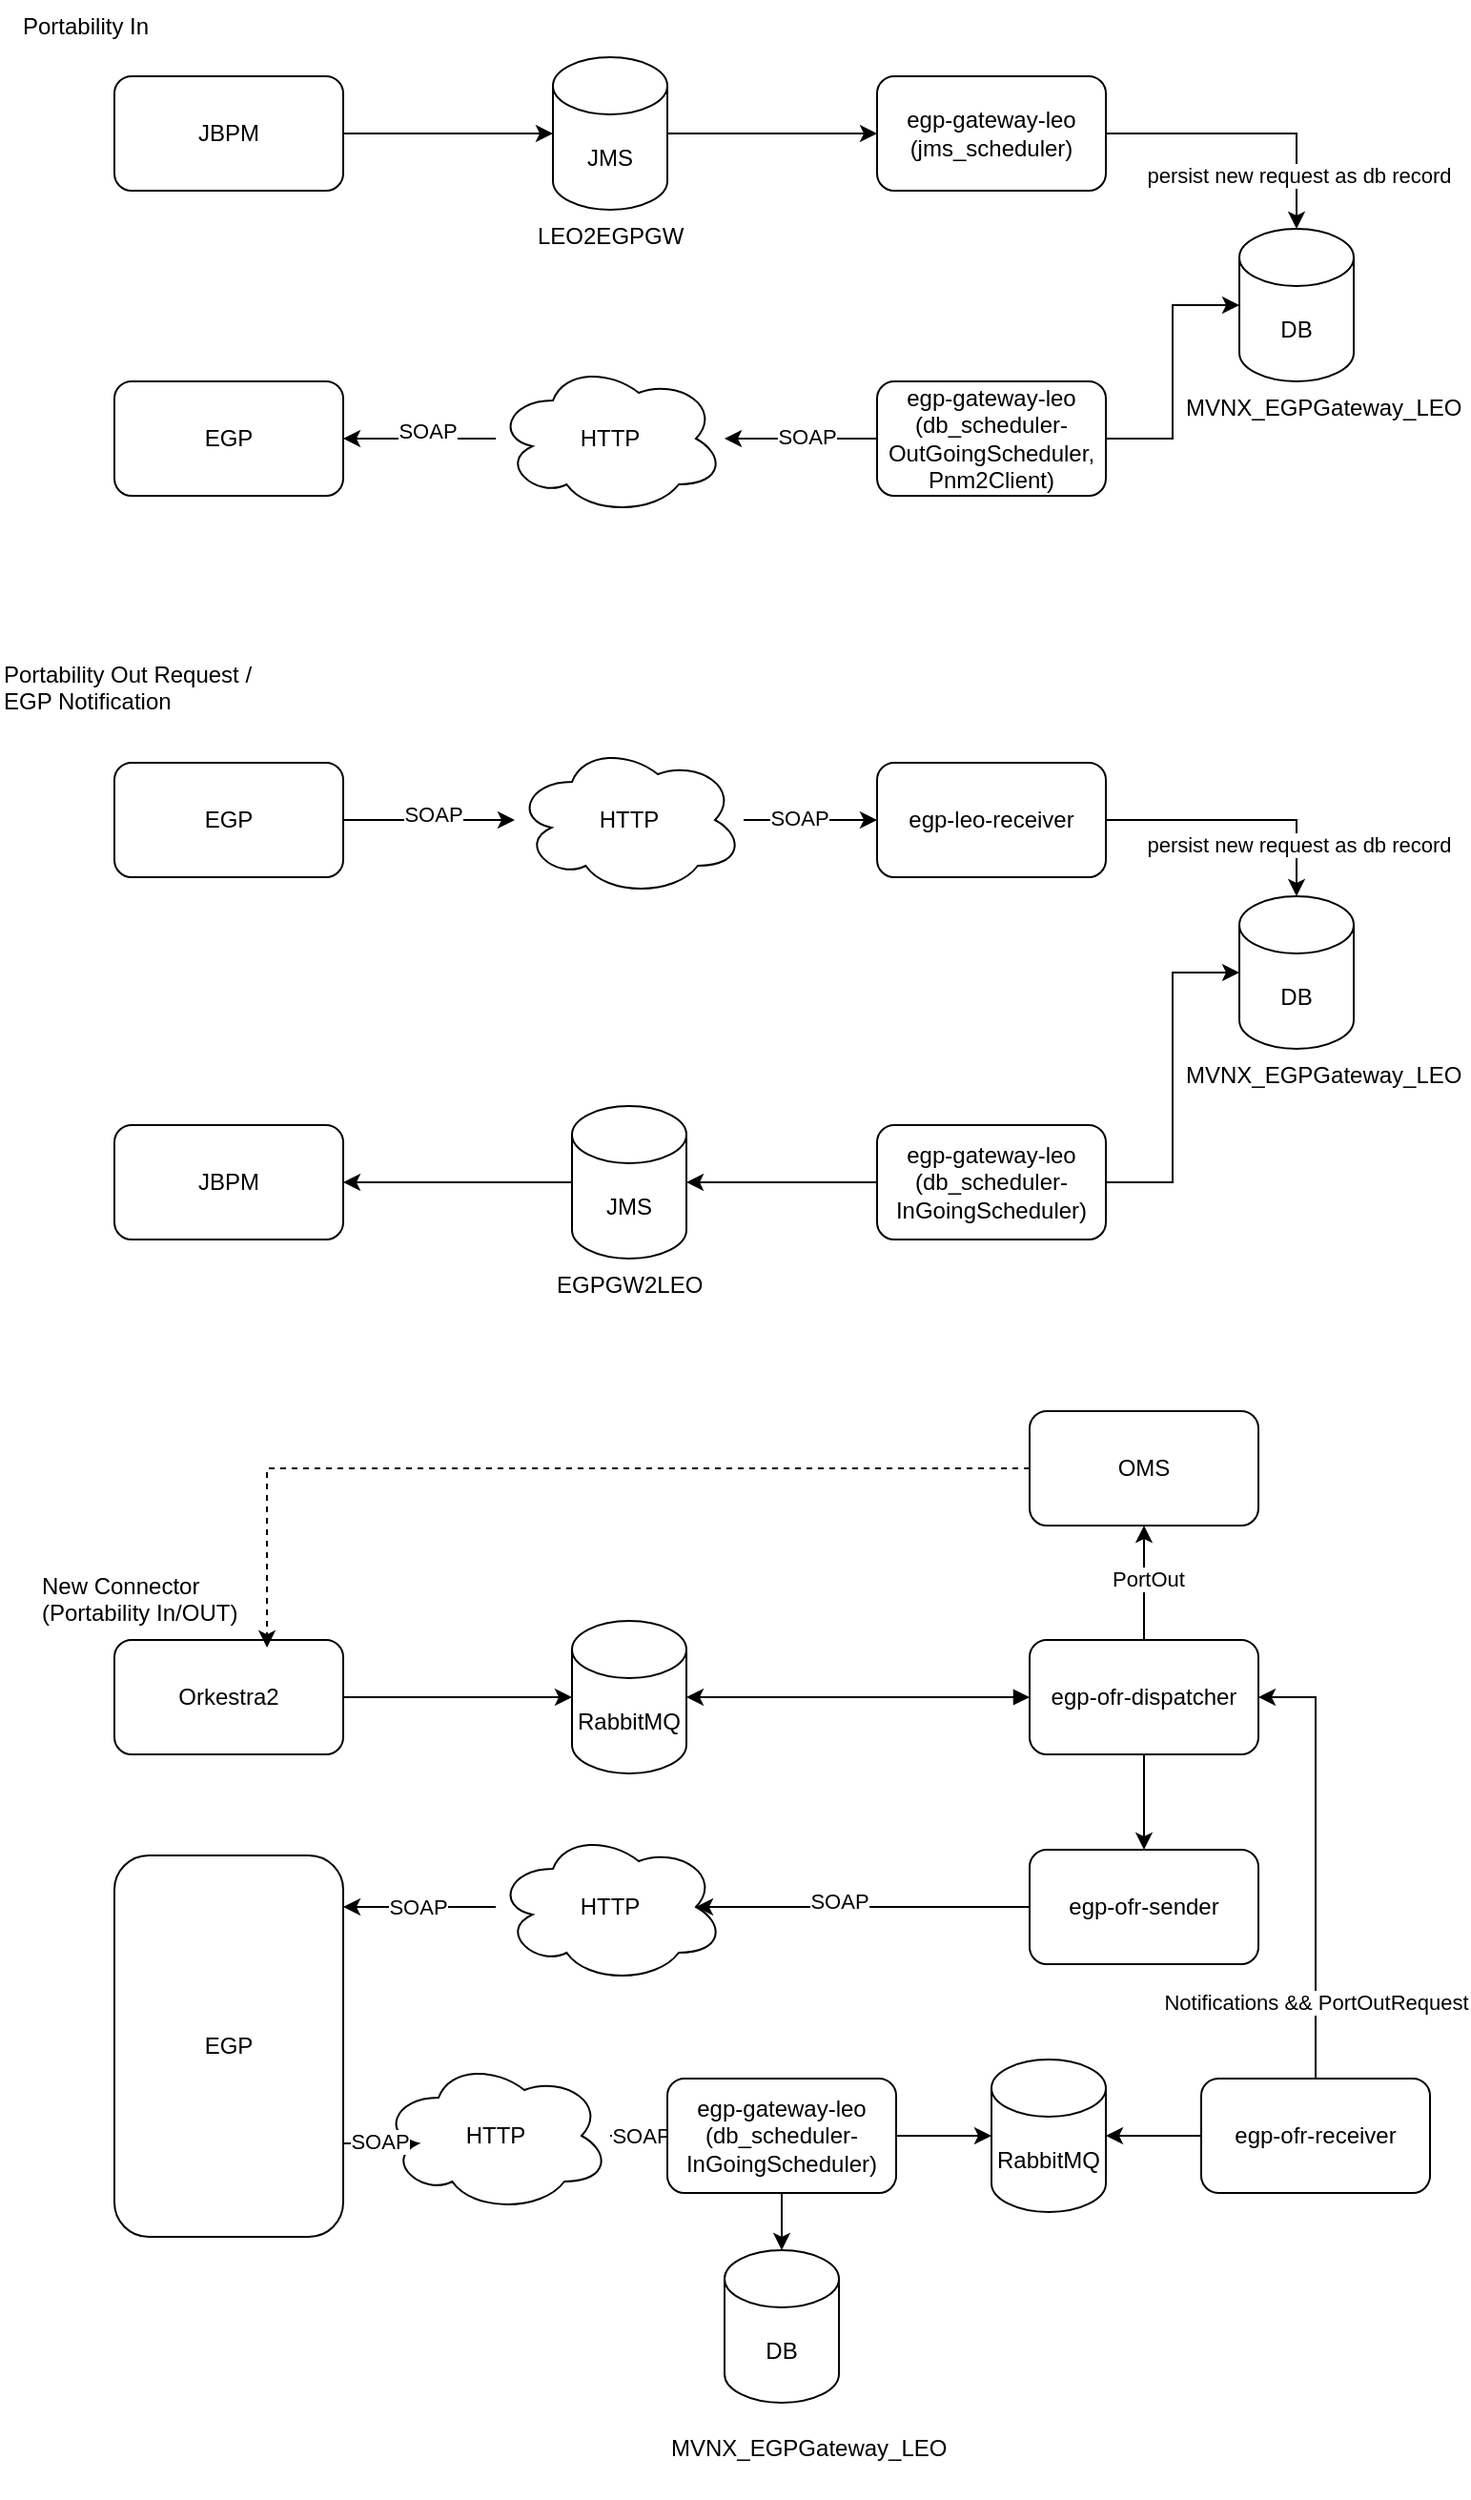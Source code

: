 <mxfile version="26.0.7">
  <diagram name="Page-1" id="5Ahqn0ekDq6RhNgRVWKr">
    <mxGraphModel dx="1114" dy="566" grid="1" gridSize="10" guides="1" tooltips="1" connect="1" arrows="1" fold="1" page="1" pageScale="1" pageWidth="850" pageHeight="1100" math="0" shadow="0">
      <root>
        <mxCell id="0" />
        <mxCell id="1" parent="0" />
        <mxCell id="V10p7NPH3IdZ2VYlMfJc-1" value="JBPM" style="rounded=1;whiteSpace=wrap;html=1;" vertex="1" parent="1">
          <mxGeometry x="80" y="60" width="120" height="60" as="geometry" />
        </mxCell>
        <mxCell id="V10p7NPH3IdZ2VYlMfJc-10" style="edgeStyle=orthogonalEdgeStyle;rounded=0;orthogonalLoop=1;jettySize=auto;html=1;" edge="1" parent="1" source="V10p7NPH3IdZ2VYlMfJc-2" target="V10p7NPH3IdZ2VYlMfJc-6">
          <mxGeometry relative="1" as="geometry" />
        </mxCell>
        <mxCell id="V10p7NPH3IdZ2VYlMfJc-11" value="persist new request as db record" style="edgeLabel;html=1;align=center;verticalAlign=middle;resizable=0;points=[];" vertex="1" connectable="0" parent="V10p7NPH3IdZ2VYlMfJc-10">
          <mxGeometry x="0.627" y="1" relative="1" as="geometry">
            <mxPoint as="offset" />
          </mxGeometry>
        </mxCell>
        <mxCell id="V10p7NPH3IdZ2VYlMfJc-2" value="egp-gateway-leo (jms_scheduler)" style="rounded=1;whiteSpace=wrap;html=1;" vertex="1" parent="1">
          <mxGeometry x="480" y="60" width="120" height="60" as="geometry" />
        </mxCell>
        <mxCell id="V10p7NPH3IdZ2VYlMfJc-9" style="edgeStyle=orthogonalEdgeStyle;rounded=0;orthogonalLoop=1;jettySize=auto;html=1;" edge="1" parent="1" source="V10p7NPH3IdZ2VYlMfJc-3" target="V10p7NPH3IdZ2VYlMfJc-2">
          <mxGeometry relative="1" as="geometry" />
        </mxCell>
        <mxCell id="V10p7NPH3IdZ2VYlMfJc-3" value="JMS" style="shape=cylinder3;whiteSpace=wrap;html=1;boundedLbl=1;backgroundOutline=1;size=15;rotation=0;" vertex="1" parent="1">
          <mxGeometry x="310" y="50" width="60" height="80" as="geometry" />
        </mxCell>
        <mxCell id="V10p7NPH3IdZ2VYlMfJc-4" style="edgeStyle=orthogonalEdgeStyle;rounded=0;orthogonalLoop=1;jettySize=auto;html=1;entryX=0;entryY=0.5;entryDx=0;entryDy=0;entryPerimeter=0;" edge="1" parent="1" source="V10p7NPH3IdZ2VYlMfJc-1" target="V10p7NPH3IdZ2VYlMfJc-3">
          <mxGeometry relative="1" as="geometry" />
        </mxCell>
        <mxCell id="V10p7NPH3IdZ2VYlMfJc-5" value="LEO2EGPGW" style="text;whiteSpace=wrap;" vertex="1" parent="1">
          <mxGeometry x="300" y="130" width="110" height="40" as="geometry" />
        </mxCell>
        <mxCell id="V10p7NPH3IdZ2VYlMfJc-6" value="DB" style="shape=cylinder3;whiteSpace=wrap;html=1;boundedLbl=1;backgroundOutline=1;size=15;" vertex="1" parent="1">
          <mxGeometry x="670" y="140" width="60" height="80" as="geometry" />
        </mxCell>
        <mxCell id="V10p7NPH3IdZ2VYlMfJc-7" value="MVNX_EGPGateway_LEO" style="text;whiteSpace=wrap;" vertex="1" parent="1">
          <mxGeometry x="640" y="220" width="110" height="40" as="geometry" />
        </mxCell>
        <mxCell id="V10p7NPH3IdZ2VYlMfJc-8" value="Portability In" style="text;whiteSpace=wrap;" vertex="1" parent="1">
          <mxGeometry x="30" y="20" width="110" height="40" as="geometry" />
        </mxCell>
        <mxCell id="V10p7NPH3IdZ2VYlMfJc-13" style="edgeStyle=orthogonalEdgeStyle;rounded=0;orthogonalLoop=1;jettySize=auto;html=1;" edge="1" parent="1" source="V10p7NPH3IdZ2VYlMfJc-12" target="V10p7NPH3IdZ2VYlMfJc-6">
          <mxGeometry relative="1" as="geometry" />
        </mxCell>
        <mxCell id="V10p7NPH3IdZ2VYlMfJc-16" style="edgeStyle=orthogonalEdgeStyle;rounded=0;orthogonalLoop=1;jettySize=auto;html=1;" edge="1" parent="1" source="V10p7NPH3IdZ2VYlMfJc-12" target="V10p7NPH3IdZ2VYlMfJc-14">
          <mxGeometry relative="1" as="geometry" />
        </mxCell>
        <mxCell id="V10p7NPH3IdZ2VYlMfJc-18" value="SOAP" style="edgeLabel;html=1;align=center;verticalAlign=middle;resizable=0;points=[];" vertex="1" connectable="0" parent="V10p7NPH3IdZ2VYlMfJc-16">
          <mxGeometry x="-0.075" y="-1" relative="1" as="geometry">
            <mxPoint as="offset" />
          </mxGeometry>
        </mxCell>
        <mxCell id="V10p7NPH3IdZ2VYlMfJc-12" value="egp-gateway-leo (db_scheduler-OutGoingScheduler, Pnm2Client)" style="rounded=1;whiteSpace=wrap;html=1;" vertex="1" parent="1">
          <mxGeometry x="480" y="220" width="120" height="60" as="geometry" />
        </mxCell>
        <mxCell id="V10p7NPH3IdZ2VYlMfJc-17" style="edgeStyle=orthogonalEdgeStyle;rounded=0;orthogonalLoop=1;jettySize=auto;html=1;entryX=1;entryY=0.5;entryDx=0;entryDy=0;" edge="1" parent="1" source="V10p7NPH3IdZ2VYlMfJc-14" target="V10p7NPH3IdZ2VYlMfJc-15">
          <mxGeometry relative="1" as="geometry" />
        </mxCell>
        <mxCell id="V10p7NPH3IdZ2VYlMfJc-27" value="SOAP" style="edgeLabel;html=1;align=center;verticalAlign=middle;resizable=0;points=[];" vertex="1" connectable="0" parent="V10p7NPH3IdZ2VYlMfJc-17">
          <mxGeometry x="-0.1" y="-4" relative="1" as="geometry">
            <mxPoint as="offset" />
          </mxGeometry>
        </mxCell>
        <mxCell id="V10p7NPH3IdZ2VYlMfJc-14" value="HTTP" style="ellipse;shape=cloud;whiteSpace=wrap;html=1;" vertex="1" parent="1">
          <mxGeometry x="280" y="210" width="120" height="80" as="geometry" />
        </mxCell>
        <mxCell id="V10p7NPH3IdZ2VYlMfJc-15" value="EGP" style="rounded=1;whiteSpace=wrap;html=1;" vertex="1" parent="1">
          <mxGeometry x="80" y="220" width="120" height="60" as="geometry" />
        </mxCell>
        <mxCell id="V10p7NPH3IdZ2VYlMfJc-19" value="Portability Out Request / EGP Notification" style="text;whiteSpace=wrap;" vertex="1" parent="1">
          <mxGeometry x="20" y="360" width="160" height="40" as="geometry" />
        </mxCell>
        <mxCell id="V10p7NPH3IdZ2VYlMfJc-24" style="edgeStyle=orthogonalEdgeStyle;rounded=0;orthogonalLoop=1;jettySize=auto;html=1;" edge="1" parent="1" source="V10p7NPH3IdZ2VYlMfJc-20" target="V10p7NPH3IdZ2VYlMfJc-22">
          <mxGeometry relative="1" as="geometry" />
        </mxCell>
        <mxCell id="V10p7NPH3IdZ2VYlMfJc-28" value="SOAP" style="edgeLabel;html=1;align=center;verticalAlign=middle;resizable=0;points=[];" vertex="1" connectable="0" parent="V10p7NPH3IdZ2VYlMfJc-24">
          <mxGeometry x="0.044" y="3" relative="1" as="geometry">
            <mxPoint as="offset" />
          </mxGeometry>
        </mxCell>
        <mxCell id="V10p7NPH3IdZ2VYlMfJc-20" value="EGP" style="rounded=1;whiteSpace=wrap;html=1;" vertex="1" parent="1">
          <mxGeometry x="80" y="420" width="120" height="60" as="geometry" />
        </mxCell>
        <mxCell id="V10p7NPH3IdZ2VYlMfJc-21" value="egp-leo-receiver" style="rounded=1;whiteSpace=wrap;html=1;" vertex="1" parent="1">
          <mxGeometry x="480" y="420" width="120" height="60" as="geometry" />
        </mxCell>
        <mxCell id="V10p7NPH3IdZ2VYlMfJc-25" style="edgeStyle=orthogonalEdgeStyle;rounded=0;orthogonalLoop=1;jettySize=auto;html=1;entryX=0;entryY=0.5;entryDx=0;entryDy=0;" edge="1" parent="1" source="V10p7NPH3IdZ2VYlMfJc-22" target="V10p7NPH3IdZ2VYlMfJc-21">
          <mxGeometry relative="1" as="geometry" />
        </mxCell>
        <mxCell id="V10p7NPH3IdZ2VYlMfJc-26" value="SOAP" style="edgeLabel;html=1;align=center;verticalAlign=middle;resizable=0;points=[];" vertex="1" connectable="0" parent="V10p7NPH3IdZ2VYlMfJc-25">
          <mxGeometry x="-0.171" y="1" relative="1" as="geometry">
            <mxPoint as="offset" />
          </mxGeometry>
        </mxCell>
        <mxCell id="V10p7NPH3IdZ2VYlMfJc-22" value="HTTP" style="ellipse;shape=cloud;whiteSpace=wrap;html=1;" vertex="1" parent="1">
          <mxGeometry x="290" y="410" width="120" height="80" as="geometry" />
        </mxCell>
        <mxCell id="V10p7NPH3IdZ2VYlMfJc-31" value="DB" style="shape=cylinder3;whiteSpace=wrap;html=1;boundedLbl=1;backgroundOutline=1;size=15;" vertex="1" parent="1">
          <mxGeometry x="670" y="490" width="60" height="80" as="geometry" />
        </mxCell>
        <mxCell id="V10p7NPH3IdZ2VYlMfJc-32" value="MVNX_EGPGateway_LEO" style="text;whiteSpace=wrap;" vertex="1" parent="1">
          <mxGeometry x="640" y="570" width="110" height="40" as="geometry" />
        </mxCell>
        <mxCell id="V10p7NPH3IdZ2VYlMfJc-33" style="edgeStyle=orthogonalEdgeStyle;rounded=0;orthogonalLoop=1;jettySize=auto;html=1;entryX=0.5;entryY=0;entryDx=0;entryDy=0;entryPerimeter=0;" edge="1" parent="1" source="V10p7NPH3IdZ2VYlMfJc-21" target="V10p7NPH3IdZ2VYlMfJc-31">
          <mxGeometry relative="1" as="geometry" />
        </mxCell>
        <mxCell id="V10p7NPH3IdZ2VYlMfJc-35" value="persist new request as db record" style="edgeLabel;html=1;align=center;verticalAlign=middle;resizable=0;points=[];" vertex="1" connectable="0" parent="V10p7NPH3IdZ2VYlMfJc-33">
          <mxGeometry x="0.615" y="1" relative="1" as="geometry">
            <mxPoint as="offset" />
          </mxGeometry>
        </mxCell>
        <mxCell id="V10p7NPH3IdZ2VYlMfJc-36" value="egp-gateway-leo (db_scheduler-InGoingScheduler)" style="rounded=1;whiteSpace=wrap;html=1;" vertex="1" parent="1">
          <mxGeometry x="480" y="610" width="120" height="60" as="geometry" />
        </mxCell>
        <mxCell id="V10p7NPH3IdZ2VYlMfJc-37" style="edgeStyle=orthogonalEdgeStyle;rounded=0;orthogonalLoop=1;jettySize=auto;html=1;entryX=0;entryY=0.5;entryDx=0;entryDy=0;entryPerimeter=0;" edge="1" parent="1" source="V10p7NPH3IdZ2VYlMfJc-36" target="V10p7NPH3IdZ2VYlMfJc-31">
          <mxGeometry relative="1" as="geometry" />
        </mxCell>
        <mxCell id="V10p7NPH3IdZ2VYlMfJc-42" style="edgeStyle=orthogonalEdgeStyle;rounded=0;orthogonalLoop=1;jettySize=auto;html=1;" edge="1" parent="1" source="V10p7NPH3IdZ2VYlMfJc-38" target="V10p7NPH3IdZ2VYlMfJc-41">
          <mxGeometry relative="1" as="geometry" />
        </mxCell>
        <mxCell id="V10p7NPH3IdZ2VYlMfJc-38" value="JMS" style="shape=cylinder3;whiteSpace=wrap;html=1;boundedLbl=1;backgroundOutline=1;size=15;rotation=0;" vertex="1" parent="1">
          <mxGeometry x="320" y="600" width="60" height="80" as="geometry" />
        </mxCell>
        <mxCell id="V10p7NPH3IdZ2VYlMfJc-39" value="EGPGW2LEO" style="text;whiteSpace=wrap;" vertex="1" parent="1">
          <mxGeometry x="310" y="680" width="110" height="40" as="geometry" />
        </mxCell>
        <mxCell id="V10p7NPH3IdZ2VYlMfJc-40" style="edgeStyle=orthogonalEdgeStyle;rounded=0;orthogonalLoop=1;jettySize=auto;html=1;entryX=1;entryY=0.5;entryDx=0;entryDy=0;entryPerimeter=0;" edge="1" parent="1" source="V10p7NPH3IdZ2VYlMfJc-36" target="V10p7NPH3IdZ2VYlMfJc-38">
          <mxGeometry relative="1" as="geometry" />
        </mxCell>
        <mxCell id="V10p7NPH3IdZ2VYlMfJc-41" value="JBPM" style="rounded=1;whiteSpace=wrap;html=1;" vertex="1" parent="1">
          <mxGeometry x="80" y="610" width="120" height="60" as="geometry" />
        </mxCell>
        <mxCell id="V10p7NPH3IdZ2VYlMfJc-46" style="edgeStyle=orthogonalEdgeStyle;rounded=0;orthogonalLoop=1;jettySize=auto;html=1;" edge="1" parent="1" source="V10p7NPH3IdZ2VYlMfJc-43" target="V10p7NPH3IdZ2VYlMfJc-45">
          <mxGeometry relative="1" as="geometry" />
        </mxCell>
        <mxCell id="V10p7NPH3IdZ2VYlMfJc-43" value="Orkestra2" style="rounded=1;whiteSpace=wrap;html=1;" vertex="1" parent="1">
          <mxGeometry x="80" y="880" width="120" height="60" as="geometry" />
        </mxCell>
        <mxCell id="V10p7NPH3IdZ2VYlMfJc-44" value="New Connector (Portability In/OUT)" style="text;whiteSpace=wrap;" vertex="1" parent="1">
          <mxGeometry x="40" y="838" width="110" height="40" as="geometry" />
        </mxCell>
        <mxCell id="V10p7NPH3IdZ2VYlMfJc-45" value="RabbitMQ" style="shape=cylinder3;whiteSpace=wrap;html=1;boundedLbl=1;backgroundOutline=1;size=15;rotation=0;" vertex="1" parent="1">
          <mxGeometry x="320" y="870" width="60" height="80" as="geometry" />
        </mxCell>
        <mxCell id="V10p7NPH3IdZ2VYlMfJc-50" style="edgeStyle=orthogonalEdgeStyle;rounded=0;orthogonalLoop=1;jettySize=auto;html=1;" edge="1" parent="1" source="V10p7NPH3IdZ2VYlMfJc-47" target="V10p7NPH3IdZ2VYlMfJc-49">
          <mxGeometry relative="1" as="geometry" />
        </mxCell>
        <mxCell id="V10p7NPH3IdZ2VYlMfJc-74" style="edgeStyle=orthogonalEdgeStyle;rounded=0;orthogonalLoop=1;jettySize=auto;html=1;entryX=0.5;entryY=1;entryDx=0;entryDy=0;" edge="1" parent="1" source="V10p7NPH3IdZ2VYlMfJc-47" target="V10p7NPH3IdZ2VYlMfJc-73">
          <mxGeometry relative="1" as="geometry" />
        </mxCell>
        <mxCell id="V10p7NPH3IdZ2VYlMfJc-75" value="PortOut" style="edgeLabel;html=1;align=center;verticalAlign=middle;resizable=0;points=[];" vertex="1" connectable="0" parent="V10p7NPH3IdZ2VYlMfJc-74">
          <mxGeometry x="0.067" y="-2" relative="1" as="geometry">
            <mxPoint as="offset" />
          </mxGeometry>
        </mxCell>
        <mxCell id="V10p7NPH3IdZ2VYlMfJc-47" value="egp-ofr-dispatcher" style="rounded=1;whiteSpace=wrap;html=1;" vertex="1" parent="1">
          <mxGeometry x="560" y="880" width="120" height="60" as="geometry" />
        </mxCell>
        <mxCell id="V10p7NPH3IdZ2VYlMfJc-48" style="edgeStyle=orthogonalEdgeStyle;rounded=0;orthogonalLoop=1;jettySize=auto;html=1;entryX=1;entryY=0.5;entryDx=0;entryDy=0;entryPerimeter=0;startArrow=block;startFill=1;" edge="1" parent="1" source="V10p7NPH3IdZ2VYlMfJc-47" target="V10p7NPH3IdZ2VYlMfJc-45">
          <mxGeometry relative="1" as="geometry" />
        </mxCell>
        <mxCell id="V10p7NPH3IdZ2VYlMfJc-49" value="egp-ofr-sender" style="rounded=1;whiteSpace=wrap;html=1;" vertex="1" parent="1">
          <mxGeometry x="560" y="990" width="120" height="60" as="geometry" />
        </mxCell>
        <mxCell id="V10p7NPH3IdZ2VYlMfJc-67" style="edgeStyle=orthogonalEdgeStyle;rounded=0;orthogonalLoop=1;jettySize=auto;html=1;entryX=1;entryY=0.5;entryDx=0;entryDy=0;" edge="1" parent="1" source="V10p7NPH3IdZ2VYlMfJc-51" target="V10p7NPH3IdZ2VYlMfJc-47">
          <mxGeometry relative="1" as="geometry" />
        </mxCell>
        <mxCell id="V10p7NPH3IdZ2VYlMfJc-72" value="Notifications &amp;amp;&amp;amp; PortOutRequest" style="edgeLabel;html=1;align=center;verticalAlign=middle;resizable=0;points=[];" vertex="1" connectable="0" parent="V10p7NPH3IdZ2VYlMfJc-67">
          <mxGeometry x="-0.348" relative="1" as="geometry">
            <mxPoint y="35" as="offset" />
          </mxGeometry>
        </mxCell>
        <mxCell id="V10p7NPH3IdZ2VYlMfJc-51" value="egp-ofr-receiver" style="rounded=1;whiteSpace=wrap;html=1;" vertex="1" parent="1">
          <mxGeometry x="650" y="1110" width="120" height="60" as="geometry" />
        </mxCell>
        <mxCell id="V10p7NPH3IdZ2VYlMfJc-52" value="EGP" style="rounded=1;whiteSpace=wrap;html=1;" vertex="1" parent="1">
          <mxGeometry x="80" y="993" width="120" height="200" as="geometry" />
        </mxCell>
        <mxCell id="V10p7NPH3IdZ2VYlMfJc-53" value="HTTP" style="ellipse;shape=cloud;whiteSpace=wrap;html=1;" vertex="1" parent="1">
          <mxGeometry x="280" y="980" width="120" height="80" as="geometry" />
        </mxCell>
        <mxCell id="V10p7NPH3IdZ2VYlMfJc-54" style="edgeStyle=orthogonalEdgeStyle;rounded=0;orthogonalLoop=1;jettySize=auto;html=1;entryX=0.875;entryY=0.5;entryDx=0;entryDy=0;entryPerimeter=0;" edge="1" parent="1" source="V10p7NPH3IdZ2VYlMfJc-49" target="V10p7NPH3IdZ2VYlMfJc-53">
          <mxGeometry relative="1" as="geometry" />
        </mxCell>
        <mxCell id="V10p7NPH3IdZ2VYlMfJc-57" value="SOAP" style="edgeLabel;html=1;align=center;verticalAlign=middle;resizable=0;points=[];" vertex="1" connectable="0" parent="V10p7NPH3IdZ2VYlMfJc-54">
          <mxGeometry x="0.147" y="-3" relative="1" as="geometry">
            <mxPoint as="offset" />
          </mxGeometry>
        </mxCell>
        <mxCell id="V10p7NPH3IdZ2VYlMfJc-55" style="edgeStyle=orthogonalEdgeStyle;rounded=0;orthogonalLoop=1;jettySize=auto;html=1;entryX=1;entryY=0.135;entryDx=0;entryDy=0;entryPerimeter=0;" edge="1" parent="1" source="V10p7NPH3IdZ2VYlMfJc-53" target="V10p7NPH3IdZ2VYlMfJc-52">
          <mxGeometry relative="1" as="geometry" />
        </mxCell>
        <mxCell id="V10p7NPH3IdZ2VYlMfJc-58" value="SOAP" style="edgeLabel;html=1;align=center;verticalAlign=middle;resizable=0;points=[];" vertex="1" connectable="0" parent="V10p7NPH3IdZ2VYlMfJc-55">
          <mxGeometry x="0.025" relative="1" as="geometry">
            <mxPoint as="offset" />
          </mxGeometry>
        </mxCell>
        <mxCell id="V10p7NPH3IdZ2VYlMfJc-69" style="edgeStyle=orthogonalEdgeStyle;rounded=0;orthogonalLoop=1;jettySize=auto;html=1;entryX=0;entryY=0.5;entryDx=0;entryDy=0;" edge="1" parent="1" source="V10p7NPH3IdZ2VYlMfJc-56" target="V10p7NPH3IdZ2VYlMfJc-60">
          <mxGeometry relative="1" as="geometry" />
        </mxCell>
        <mxCell id="V10p7NPH3IdZ2VYlMfJc-71" value="SOAP" style="edgeLabel;html=1;align=center;verticalAlign=middle;resizable=0;points=[];" vertex="1" connectable="0" parent="V10p7NPH3IdZ2VYlMfJc-69">
          <mxGeometry x="0.44" relative="1" as="geometry">
            <mxPoint as="offset" />
          </mxGeometry>
        </mxCell>
        <mxCell id="V10p7NPH3IdZ2VYlMfJc-56" value="HTTP" style="ellipse;shape=cloud;whiteSpace=wrap;html=1;" vertex="1" parent="1">
          <mxGeometry x="220" y="1100" width="120" height="80" as="geometry" />
        </mxCell>
        <mxCell id="V10p7NPH3IdZ2VYlMfJc-59" style="edgeStyle=orthogonalEdgeStyle;rounded=0;orthogonalLoop=1;jettySize=auto;html=1;entryX=0.16;entryY=0.55;entryDx=0;entryDy=0;entryPerimeter=0;" edge="1" parent="1" source="V10p7NPH3IdZ2VYlMfJc-52" target="V10p7NPH3IdZ2VYlMfJc-56">
          <mxGeometry relative="1" as="geometry">
            <Array as="points">
              <mxPoint x="210" y="1144" />
              <mxPoint x="210" y="1144" />
            </Array>
          </mxGeometry>
        </mxCell>
        <mxCell id="V10p7NPH3IdZ2VYlMfJc-70" value="SOAP" style="edgeLabel;html=1;align=center;verticalAlign=middle;resizable=0;points=[];" vertex="1" connectable="0" parent="V10p7NPH3IdZ2VYlMfJc-59">
          <mxGeometry x="-0.031" y="1" relative="1" as="geometry">
            <mxPoint as="offset" />
          </mxGeometry>
        </mxCell>
        <mxCell id="V10p7NPH3IdZ2VYlMfJc-68" style="edgeStyle=orthogonalEdgeStyle;rounded=0;orthogonalLoop=1;jettySize=auto;html=1;" edge="1" parent="1" source="V10p7NPH3IdZ2VYlMfJc-60" target="V10p7NPH3IdZ2VYlMfJc-61">
          <mxGeometry relative="1" as="geometry" />
        </mxCell>
        <mxCell id="V10p7NPH3IdZ2VYlMfJc-60" value="egp-gateway-leo (db_scheduler-InGoingScheduler)" style="rounded=1;whiteSpace=wrap;html=1;" vertex="1" parent="1">
          <mxGeometry x="370" y="1110" width="120" height="60" as="geometry" />
        </mxCell>
        <mxCell id="V10p7NPH3IdZ2VYlMfJc-61" value="DB" style="shape=cylinder3;whiteSpace=wrap;html=1;boundedLbl=1;backgroundOutline=1;size=15;" vertex="1" parent="1">
          <mxGeometry x="400" y="1200" width="60" height="80" as="geometry" />
        </mxCell>
        <mxCell id="V10p7NPH3IdZ2VYlMfJc-62" value="MVNX_EGPGateway_LEO" style="text;whiteSpace=wrap;" vertex="1" parent="1">
          <mxGeometry x="370" y="1290" width="110" height="40" as="geometry" />
        </mxCell>
        <mxCell id="V10p7NPH3IdZ2VYlMfJc-63" value="RabbitMQ" style="shape=cylinder3;whiteSpace=wrap;html=1;boundedLbl=1;backgroundOutline=1;size=15;rotation=0;" vertex="1" parent="1">
          <mxGeometry x="540" y="1100" width="60" height="80" as="geometry" />
        </mxCell>
        <mxCell id="V10p7NPH3IdZ2VYlMfJc-64" style="edgeStyle=orthogonalEdgeStyle;rounded=0;orthogonalLoop=1;jettySize=auto;html=1;entryX=0;entryY=0.5;entryDx=0;entryDy=0;entryPerimeter=0;" edge="1" parent="1" source="V10p7NPH3IdZ2VYlMfJc-60" target="V10p7NPH3IdZ2VYlMfJc-63">
          <mxGeometry relative="1" as="geometry" />
        </mxCell>
        <mxCell id="V10p7NPH3IdZ2VYlMfJc-66" style="edgeStyle=orthogonalEdgeStyle;rounded=0;orthogonalLoop=1;jettySize=auto;html=1;entryX=1;entryY=0.5;entryDx=0;entryDy=0;entryPerimeter=0;" edge="1" parent="1" source="V10p7NPH3IdZ2VYlMfJc-51" target="V10p7NPH3IdZ2VYlMfJc-63">
          <mxGeometry relative="1" as="geometry" />
        </mxCell>
        <mxCell id="V10p7NPH3IdZ2VYlMfJc-73" value="OMS" style="rounded=1;whiteSpace=wrap;html=1;" vertex="1" parent="1">
          <mxGeometry x="560" y="760" width="120" height="60" as="geometry" />
        </mxCell>
        <mxCell id="V10p7NPH3IdZ2VYlMfJc-76" style="edgeStyle=orthogonalEdgeStyle;rounded=0;orthogonalLoop=1;jettySize=auto;html=1;entryX=0.667;entryY=0.067;entryDx=0;entryDy=0;entryPerimeter=0;dashed=1;" edge="1" parent="1" source="V10p7NPH3IdZ2VYlMfJc-73" target="V10p7NPH3IdZ2VYlMfJc-43">
          <mxGeometry relative="1" as="geometry" />
        </mxCell>
      </root>
    </mxGraphModel>
  </diagram>
</mxfile>
